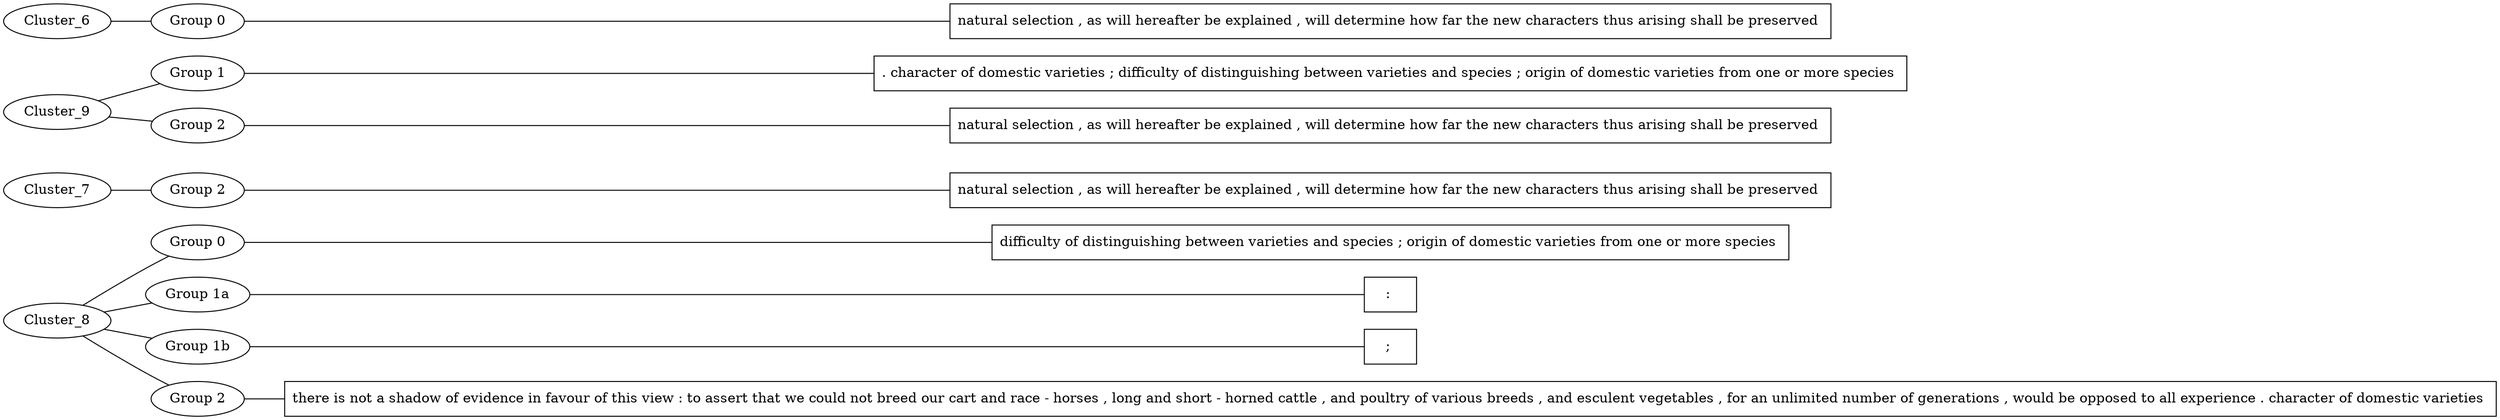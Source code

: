graph MyGraph {
rankdir = LR
"Cluster_8_2_reading" [shape=box label="there is not a shadow of evidence in favour of this view : to assert that we could not breed our cart and race - horses , long and short - horned cattle , and poultry of various breeds , and esculent vegetables , for an unlimited number of generations , would be opposed to all experience . character of domestic varieties "]
"Cluster_8_1b_reading" [shape=box label="; "]
"Cluster_8_1a_reading" [shape=box label=": "]
"Cluster_8_0_reading" [shape=box label="difficulty of distinguishing between varieties and species ; origin of domestic varieties from one or more species "]
"Cluster_8_0" [label="Group 0"]
"Cluster_8_1a" [label="Group 1a"]
"Cluster_8_1b" [label="Group 1b"]
"Cluster_8_2" [label="Group 2"]
"Cluster_8_2" -- "Cluster_8_2_reading"
"Cluster_8_1b" -- "Cluster_8_1b_reading"
"Cluster_8_1a" -- "Cluster_8_1a_reading"
"Cluster_8_0" -- "Cluster_8_0_reading"
Cluster_8 -- "Cluster_8_2"
Cluster_8 -- "Cluster_8_1b"
Cluster_8 -- "Cluster_8_1a"
Cluster_8 -- "Cluster_8_0"
"Cluster_7_2_reading" [shape=box label="natural selection , as will hereafter be explained , will determine how far the new characters thus arising shall be preserved "]
"Cluster_7_2" [label="Group 2"]
"Cluster_7_2" -- "Cluster_7_2_reading"
Cluster_7 -- "Cluster_7_2"
"Cluster_9_2_reading" [shape=box label="natural selection , as will hereafter be explained , will determine how far the new characters thus arising shall be preserved "]
"Cluster_9_1_reading" [shape=box label=". character of domestic varieties ; difficulty of distinguishing between varieties and species ; origin of domestic varieties from one or more species "]
"Cluster_9_1" [label="Group 1"]
"Cluster_9_2" [label="Group 2"]
"Cluster_9_2" -- "Cluster_9_2_reading"
"Cluster_9_1" -- "Cluster_9_1_reading"
Cluster_9 -- "Cluster_9_2"
Cluster_9 -- "Cluster_9_1"
"Cluster_6_0_reading" [shape=box label="natural selection , as will hereafter be explained , will determine how far the new characters thus arising shall be preserved "]
"Cluster_6_0" [label="Group 0"]
"Cluster_6_0" -- "Cluster_6_0_reading"
Cluster_6 -- "Cluster_6_0"
}
